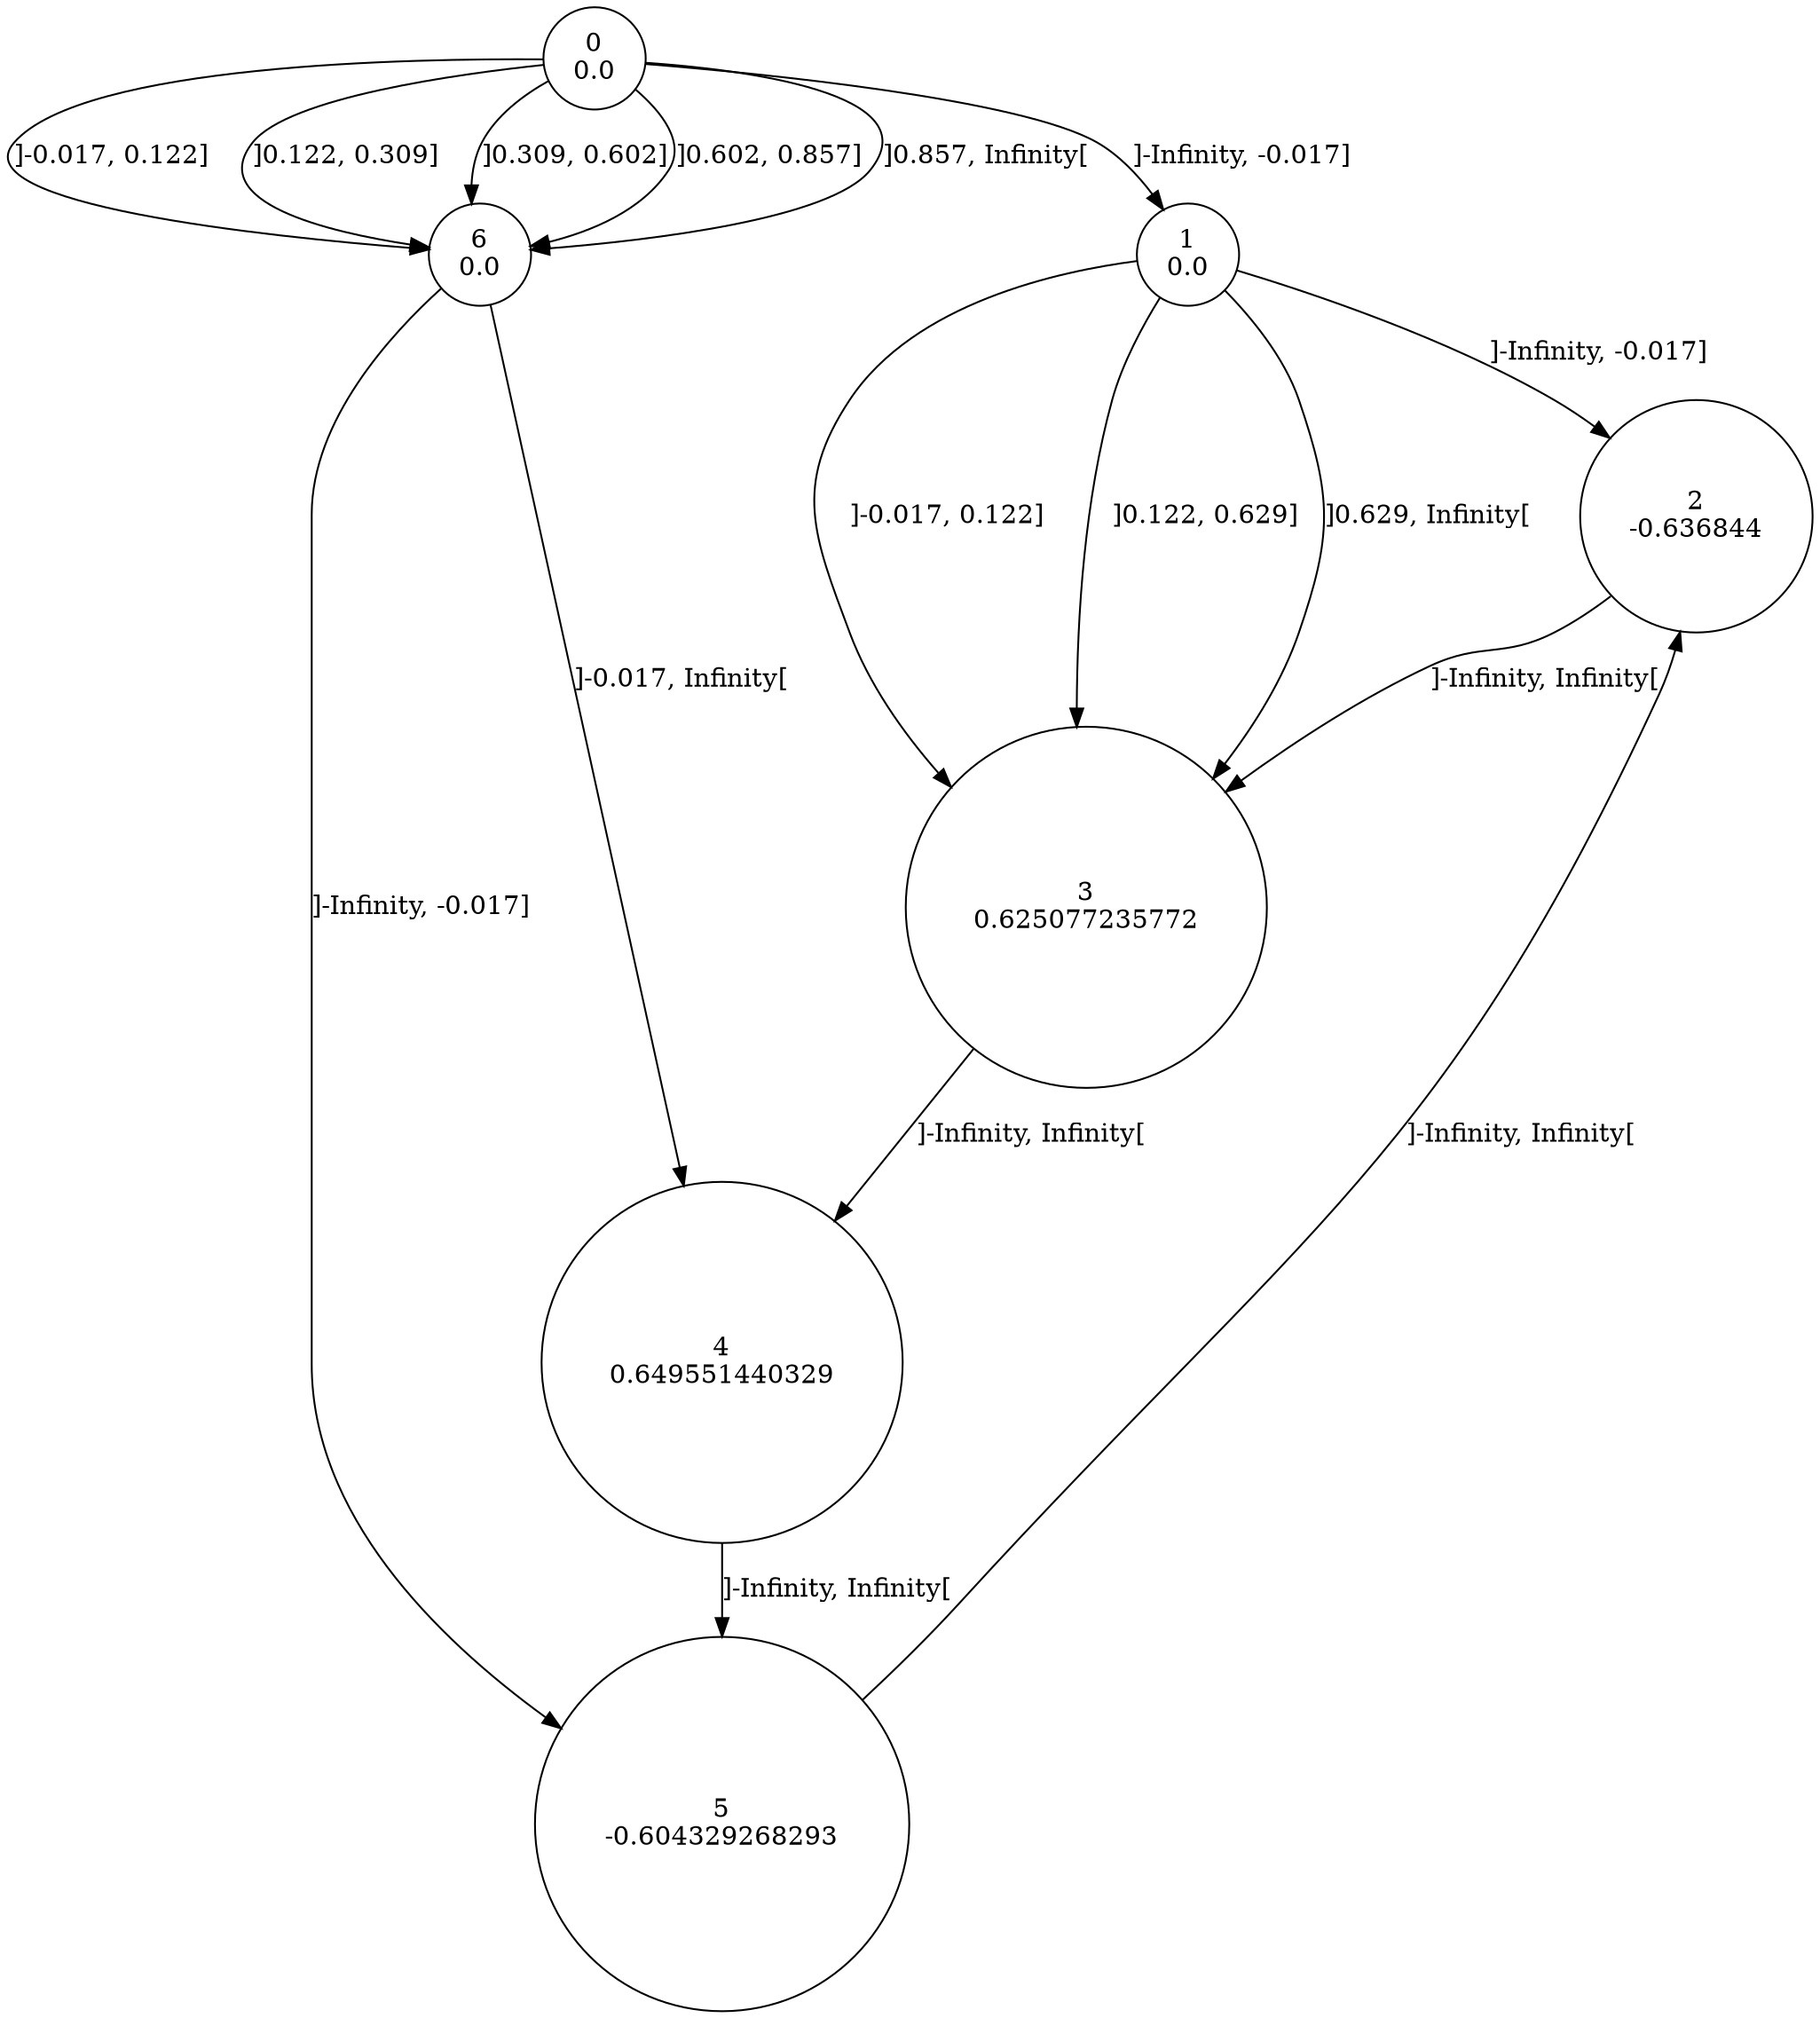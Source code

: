 digraph a {
0 [shape=circle, label="0\n0.0"];
	0 -> 1 [label="]-Infinity, -0.017]"];
	0 -> 6 [label="]-0.017, 0.122]"];
	0 -> 6 [label="]0.122, 0.309]"];
	0 -> 6 [label="]0.309, 0.602]"];
	0 -> 6 [label="]0.602, 0.857]"];
	0 -> 6 [label="]0.857, Infinity["];
1 [shape=circle, label="1\n0.0"];
	1 -> 2 [label="]-Infinity, -0.017]"];
	1 -> 3 [label="]-0.017, 0.122]"];
	1 -> 3 [label="]0.122, 0.629]"];
	1 -> 3 [label="]0.629, Infinity["];
2 [shape=circle, label="2\n-0.636844"];
	2 -> 3 [label="]-Infinity, Infinity["];
3 [shape=circle, label="3\n0.625077235772"];
	3 -> 4 [label="]-Infinity, Infinity["];
4 [shape=circle, label="4\n0.649551440329"];
	4 -> 5 [label="]-Infinity, Infinity["];
5 [shape=circle, label="5\n-0.604329268293"];
	5 -> 2 [label="]-Infinity, Infinity["];
6 [shape=circle, label="6\n0.0"];
	6 -> 5 [label="]-Infinity, -0.017]"];
	6 -> 4 [label="]-0.017, Infinity["];
}